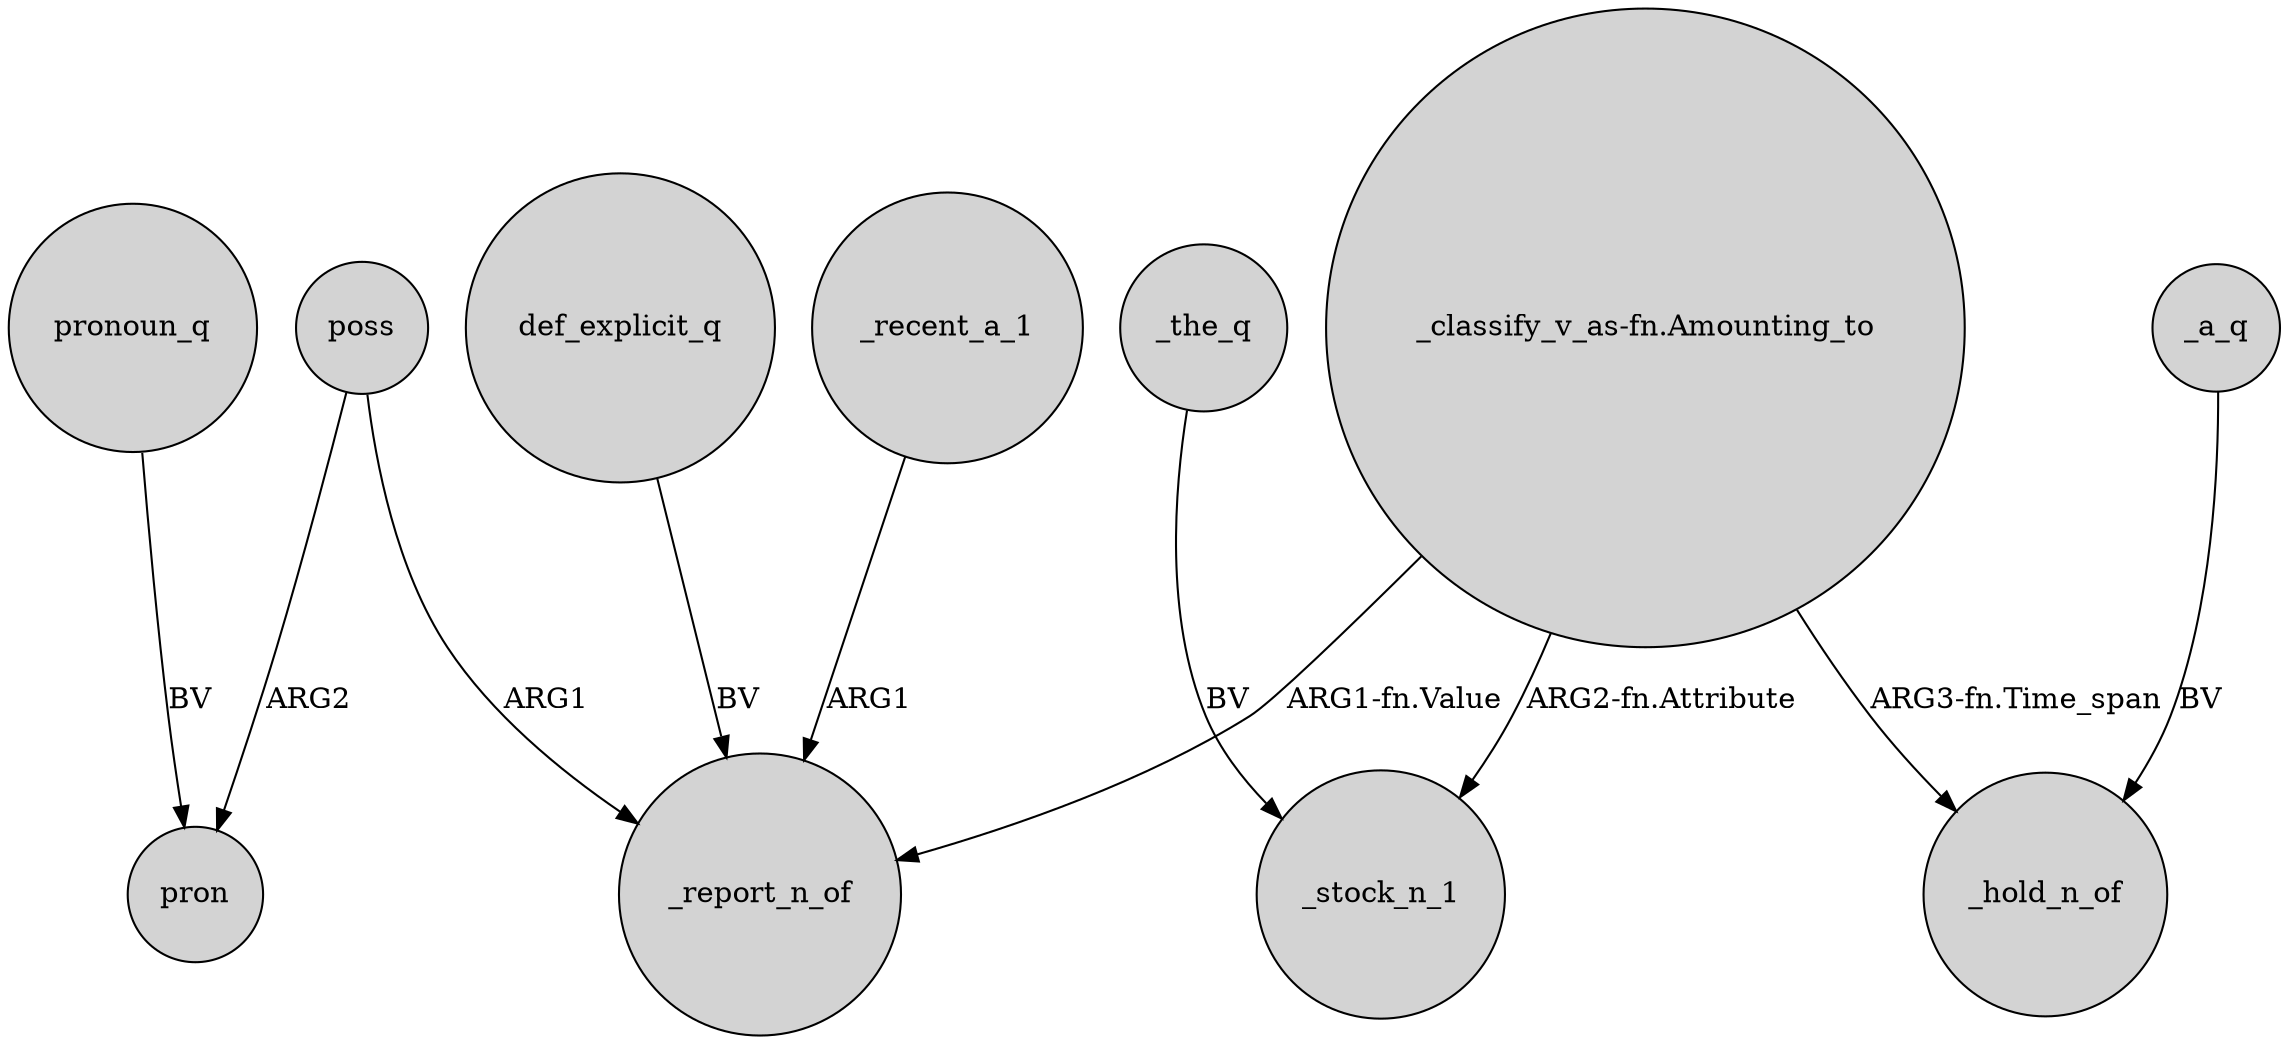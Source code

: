 digraph {
	node [shape=circle style=filled]
	"_classify_v_as-fn.Amounting_to" -> _report_n_of [label="ARG1-fn.Value"]
	poss -> pron [label=ARG2]
	"_classify_v_as-fn.Amounting_to" -> _stock_n_1 [label="ARG2-fn.Attribute"]
	poss -> _report_n_of [label=ARG1]
	"_classify_v_as-fn.Amounting_to" -> _hold_n_of [label="ARG3-fn.Time_span"]
	_recent_a_1 -> _report_n_of [label=ARG1]
	_a_q -> _hold_n_of [label=BV]
	pronoun_q -> pron [label=BV]
	def_explicit_q -> _report_n_of [label=BV]
	_the_q -> _stock_n_1 [label=BV]
}
